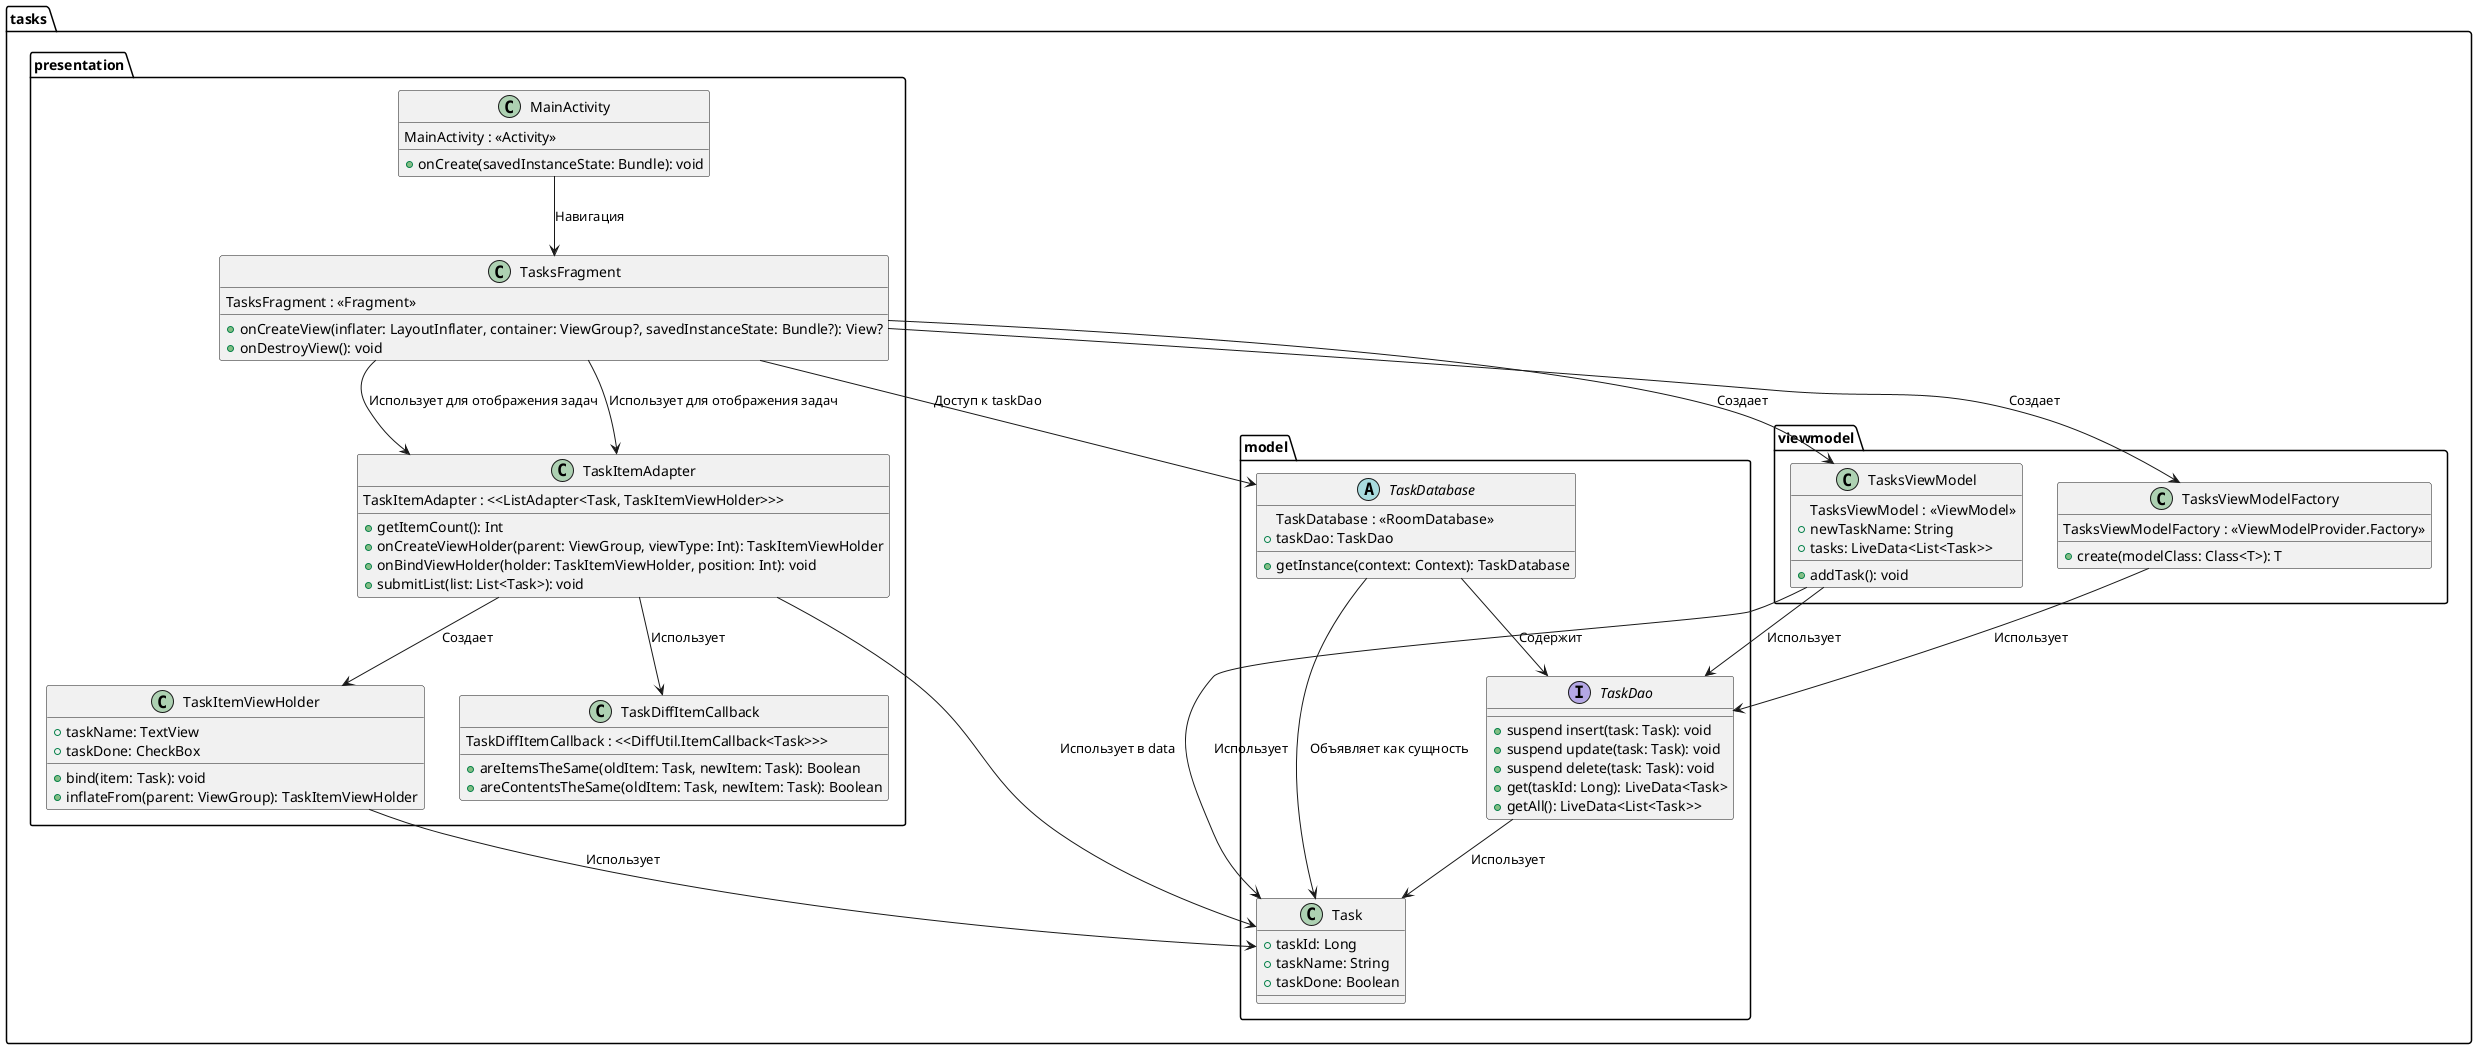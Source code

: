 @startuml
package "tasks.model" {
    class Task {
        +taskId: Long
        +taskName: String
        +taskDone: Boolean
    }

    interface TaskDao {
        +suspend insert(task: Task): void
        +suspend update(task: Task): void
        +suspend delete(task: Task): void
        +get(taskId: Long): LiveData<Task>
        +getAll(): LiveData<List<Task>>
    }

    abstract class TaskDatabase {
        TaskDatabase : <<RoomDatabase>>
        +taskDao: TaskDao
        +getInstance(context: Context): TaskDatabase
    }

    TaskDao --> Task : "Использует"
    TaskDatabase --> TaskDao : "Содержит"
    TaskDatabase --> Task : "Объявляет как сущность"
}

package "tasks.presentation" {
    class MainActivity {
        MainActivity : <<Activity>>
        +onCreate(savedInstanceState: Bundle): void
    }

    class TasksFragment {
        TasksFragment : <<Fragment>>
        +onCreateView(inflater: LayoutInflater, container: ViewGroup?, savedInstanceState: Bundle?): View?
        +onDestroyView(): void
    }

    class TaskItemAdapter {
        TaskItemAdapter : <<ListAdapter<Task, TaskItemViewHolder>>>
        +getItemCount(): Int
        +onCreateViewHolder(parent: ViewGroup, viewType: Int): TaskItemViewHolder
        +onBindViewHolder(holder: TaskItemViewHolder, position: Int): void
        +submitList(list: List<Task>): void
    }

    class TaskItemViewHolder {
        +taskName: TextView
        +taskDone: CheckBox
        +bind(item: Task): void
        +inflateFrom(parent: ViewGroup): TaskItemViewHolder
    }

    class TaskDiffItemCallback {
        TaskDiffItemCallback : <<DiffUtil.ItemCallback<Task>>>
        +areItemsTheSame(oldItem: Task, newItem: Task): Boolean
        +areContentsTheSame(oldItem: Task, newItem: Task): Boolean
    }

    TaskItemAdapter --> TaskItemViewHolder : "Создает"
    TaskItemViewHolder --> Task : "Использует"
    TaskItemAdapter --> TaskDiffItemCallback : "Использует"
    TasksFragment --> TaskItemAdapter : "Использует для отображения задач"
}

package "tasks.viewmodel" {
    class TasksViewModel {
        TasksViewModel : <<ViewModel>>
        +newTaskName: String
        +tasks: LiveData<List<Task>>
        +addTask(): void
    }

    class TasksViewModelFactory {
        TasksViewModelFactory : <<ViewModelProvider.Factory>>
        +create(modelClass: Class<T>): T
    }
}

' Связи между компонентами
TasksFragment --> TasksViewModelFactory : "Создает"
TasksFragment --> TasksViewModel : "Создает"
TasksViewModelFactory --> TaskDao : "Использует"

TasksViewModel --> TaskDao : "Использует"
TasksViewModel --> Task : "Использует"
TasksFragment --> TaskDatabase : "Доступ к taskDao"
MainActivity --> TasksFragment : "Навигация"
TasksFragment --> TaskItemAdapter : "Использует для отображения задач"
TaskItemAdapter --> Task : "Использует в data"
@enduml

